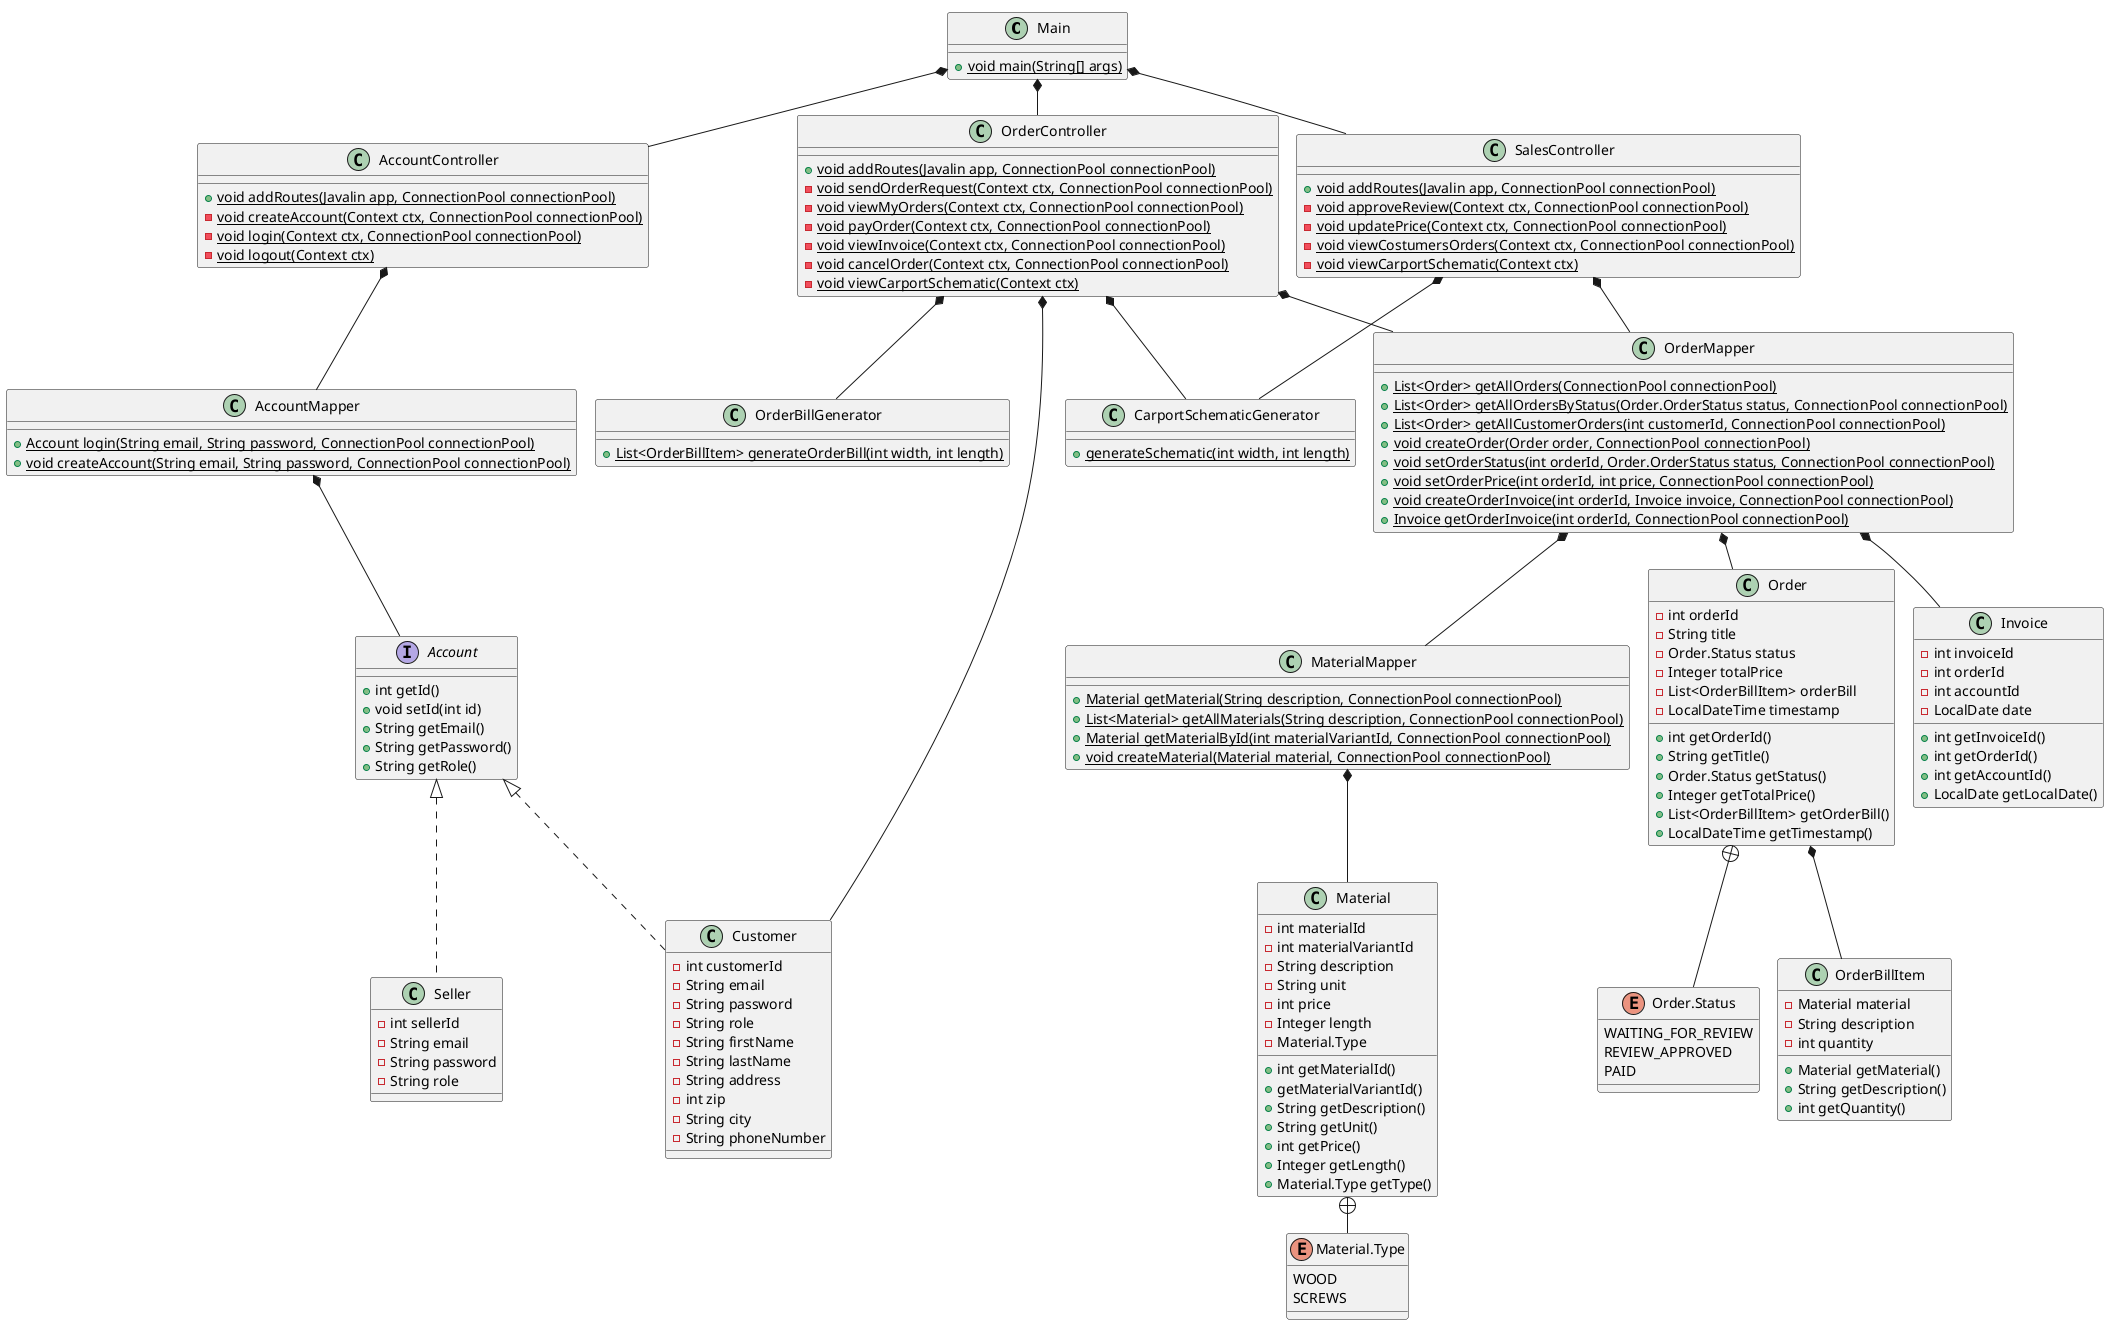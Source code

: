 @startuml
'https://plantuml.com/class-diagram
!pragma layout smetana
set separator none

class Main {
    + {static} void main(String[] args)
}

class AccountController {
    + {static} void addRoutes(Javalin app, ConnectionPool connectionPool)
    - {static} void createAccount(Context ctx, ConnectionPool connectionPool)
    - {static} void login(Context ctx, ConnectionPool connectionPool)
    - {static} void logout(Context ctx)
}

class SalesController {
    + {static} void addRoutes(Javalin app, ConnectionPool connectionPool)
    - {static} void approveReview(Context ctx, ConnectionPool connectionPool)
    - {static} void updatePrice(Context ctx, ConnectionPool connectionPool)
    - {static} void viewCostumersOrders(Context ctx, ConnectionPool connectionPool)
    - {static} void viewCarportSchematic(Context ctx)
}

class OrderController {
    + {static} void addRoutes(Javalin app, ConnectionPool connectionPool)
    - {static} void sendOrderRequest(Context ctx, ConnectionPool connectionPool)
    - {static} void viewMyOrders(Context ctx, ConnectionPool connectionPool)
    - {static} void payOrder(Context ctx, ConnectionPool connectionPool)
    - {static} void viewInvoice(Context ctx, ConnectionPool connectionPool)
    - {static} void cancelOrder(Context ctx, ConnectionPool connectionPool)
    - {static} void viewCarportSchematic(Context ctx)
}

class AccountMapper {
    + {static} Account login(String email, String password, ConnectionPool connectionPool)
    + {static} void createAccount(String email, String password, ConnectionPool connectionPool)
}

class OrderMapper {
    + {static} List<Order> getAllOrders(ConnectionPool connectionPool)
    + {static} List<Order> getAllOrdersByStatus(Order.OrderStatus status, ConnectionPool connectionPool)
    + {static} List<Order> getAllCustomerOrders(int customerId, ConnectionPool connectionPool)
    + {static} void createOrder(Order order, ConnectionPool connectionPool)
    + {static} void setOrderStatus(int orderId, Order.OrderStatus status, ConnectionPool connectionPool)
    + {static} void setOrderPrice(int orderId, int price, ConnectionPool connectionPool)
    + {static} void createOrderInvoice(int orderId, Invoice invoice, ConnectionPool connectionPool)
    + {static} Invoice getOrderInvoice(int orderId, ConnectionPool connectionPool)
}

class MaterialMapper {
    + {static} Material getMaterial(String description, ConnectionPool connectionPool)
    + {static} List<Material> getAllMaterials(String description, ConnectionPool connectionPool)
    + {static} Material getMaterialById(int materialVariantId, ConnectionPool connectionPool)
    + {static} void createMaterial(Material material, ConnectionPool connectionPool)
}

interface Account {
    + int getId()
    + void setId(int id)
    + String getEmail()
    + String getPassword()
    + String getRole()
}

class Seller implements Account {
    - int sellerId
    - String email
    - String password
    - String role
}

class Customer implements Account {
    - int customerId
    - String email
    - String password
    - String role
    - String firstName
    - String lastName
    - String address
    - int zip
    - String city
    - String phoneNumber
}

class CarportSchematicGenerator {
    + {static} generateSchematic(int width, int length)
}

class OrderBillGenerator {
    + {static} List<OrderBillItem> generateOrderBill(int width, int length)
}

class Order {
    - int orderId
    - String title
    - Order.Status status
    - Integer totalPrice
    - List<OrderBillItem> orderBill
    - LocalDateTime timestamp

    + int getOrderId()
    + String getTitle()
    + Order.Status getStatus()
    + Integer getTotalPrice()
    + List<OrderBillItem> getOrderBill()
    + LocalDateTime getTimestamp()
}

enum Order.Status {
    WAITING_FOR_REVIEW
    REVIEW_APPROVED
    PAID
}

class OrderBillItem {
    - Material material
    - String description
    - int quantity

    + Material getMaterial()
    + String getDescription()
    + int getQuantity()
}

class Invoice {
    - int invoiceId
    - int orderId
    - int accountId
    - LocalDate date

    + int getInvoiceId()
    + int getOrderId()
    + int getAccountId()
    + LocalDate getLocalDate()
}

class Material {
    - int materialId
    - int materialVariantId
    - String description
    - String unit
    - int price
    - Integer length
    - Material.Type

    + int getMaterialId()
    + getMaterialVariantId()
    + String getDescription()
    + String getUnit()
    + int getPrice()
    + Integer getLength()
    + Material.Type getType()
}

enum Material.Type {
    WOOD
    SCREWS
}

Main *-- AccountController
Main *-- OrderController
Main *-- SalesController

AccountController *-- AccountMapper
OrderController *-- OrderMapper
SalesController *-- OrderMapper

OrderController *-- CarportSchematicGenerator
OrderController *-- OrderBillGenerator
OrderController *-- Customer
SalesController *-- CarportSchematicGenerator

AccountMapper *-- Account
OrderMapper *-- Order
OrderMapper *-- Invoice
OrderMapper *-- MaterialMapper
MaterialMapper *-- Material

Order *-- OrderBillItem
Order +-- Order.Status

Material +-- Material.Type

@enduml